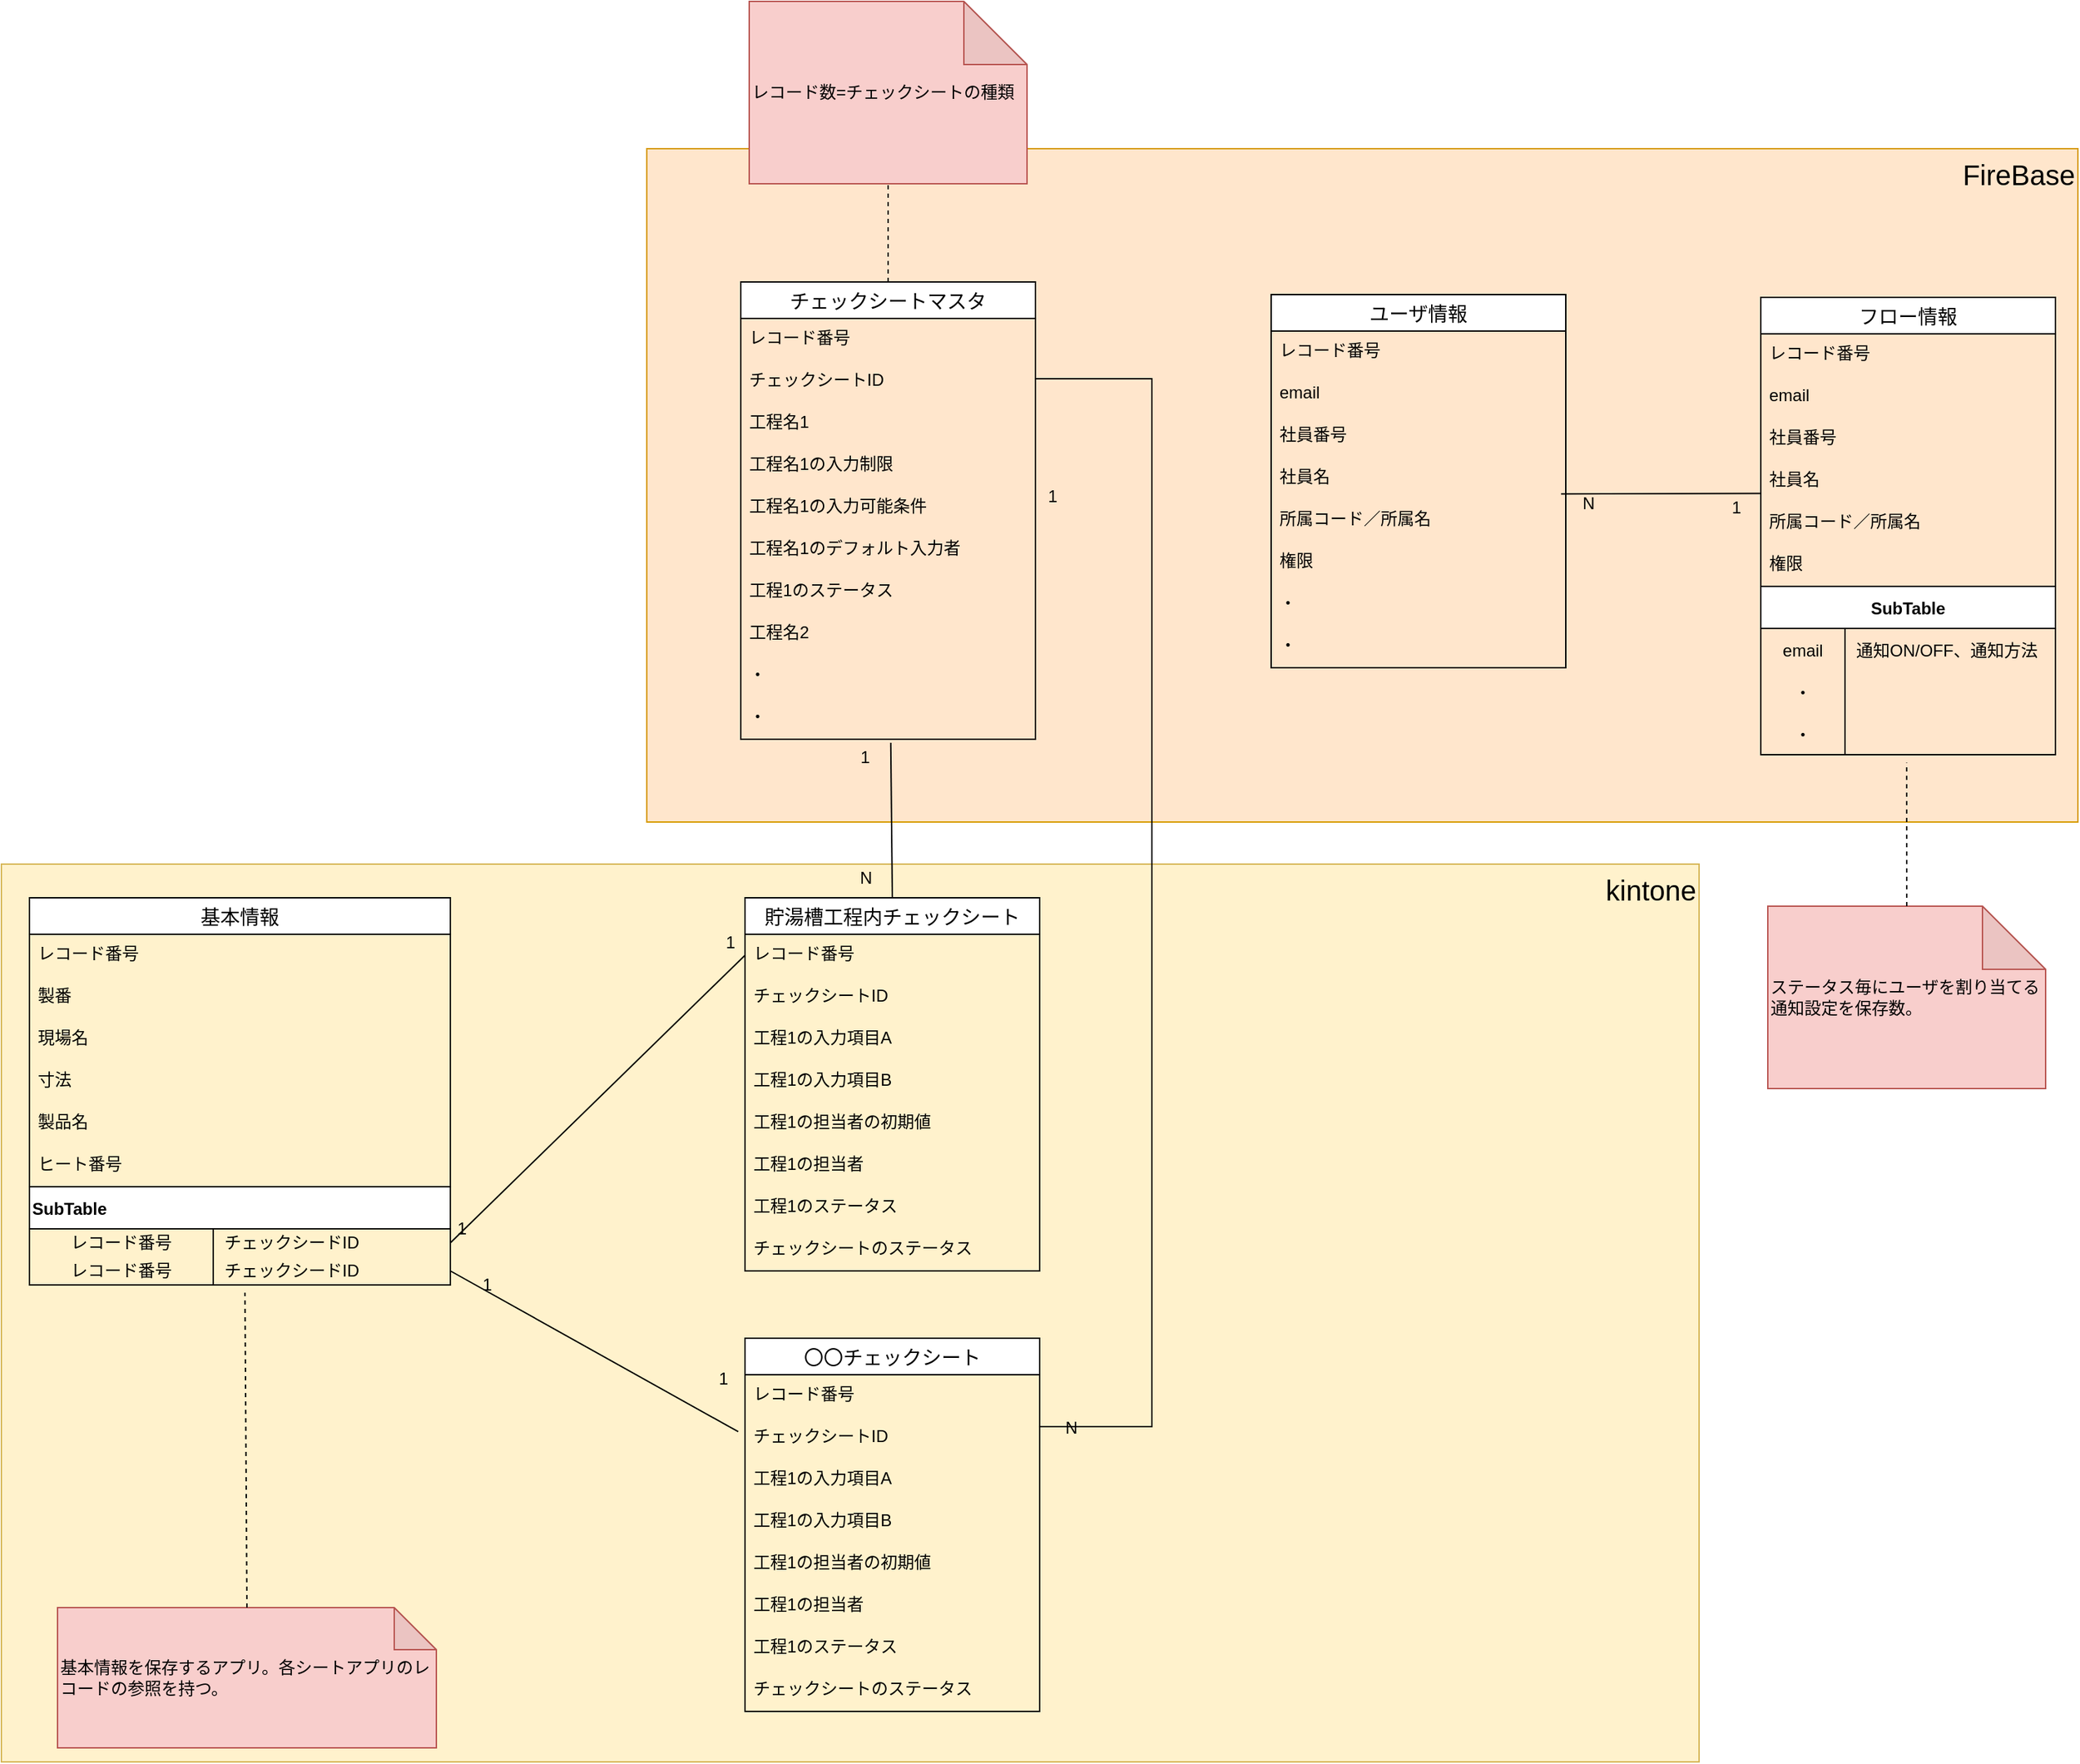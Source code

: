 <mxfile>
    <diagram id="vuXsbcNfTUwcmZUvrMBM" name="ページ1">
        <mxGraphModel dx="1418" dy="2107" grid="1" gridSize="10" guides="1" tooltips="1" connect="1" arrows="1" fold="1" page="1" pageScale="1" pageWidth="827" pageHeight="1169" math="0" shadow="0">
            <root>
                <mxCell id="0"/>
                <mxCell id="1" parent="0"/>
                <mxCell id="162" value="kintone" style="rounded=0;whiteSpace=wrap;html=1;fillColor=#fff2cc;strokeColor=#d6b656;verticalAlign=top;align=right;fontSize=20;" vertex="1" parent="1">
                    <mxGeometry x="20" y="310" width="1210" height="640" as="geometry"/>
                </mxCell>
                <mxCell id="161" value="FireBase" style="rounded=0;whiteSpace=wrap;html=1;fillColor=#ffe6cc;strokeColor=#d79b00;verticalAlign=top;align=right;fontSize=20;" vertex="1" parent="1">
                    <mxGeometry x="480" y="-200" width="1020" height="480" as="geometry"/>
                </mxCell>
                <mxCell id="2" value="基本情報" style="swimlane;fontStyle=0;childLayout=stackLayout;horizontal=1;startSize=26;horizontalStack=0;resizeParent=1;resizeParentMax=0;resizeLast=0;collapsible=1;marginBottom=0;align=center;fontSize=14;" parent="1" vertex="1">
                    <mxGeometry x="40" y="334" width="300" height="276" as="geometry"/>
                </mxCell>
                <mxCell id="131" value="レコード番号" style="text;strokeColor=none;fillColor=none;spacingLeft=4;spacingRight=4;overflow=hidden;rotatable=0;points=[[0,0.5],[1,0.5]];portConstraint=eastwest;fontSize=12;" vertex="1" parent="2">
                    <mxGeometry y="26" width="300" height="30" as="geometry"/>
                </mxCell>
                <mxCell id="3" value="製番" style="text;strokeColor=none;fillColor=none;spacingLeft=4;spacingRight=4;overflow=hidden;rotatable=0;points=[[0,0.5],[1,0.5]];portConstraint=eastwest;fontSize=12;" parent="2" vertex="1">
                    <mxGeometry y="56" width="300" height="30" as="geometry"/>
                </mxCell>
                <mxCell id="5" value="現場名" style="text;strokeColor=none;fillColor=none;spacingLeft=4;spacingRight=4;overflow=hidden;rotatable=0;points=[[0,0.5],[1,0.5]];portConstraint=eastwest;fontSize=12;" parent="2" vertex="1">
                    <mxGeometry y="86" width="300" height="30" as="geometry"/>
                </mxCell>
                <mxCell id="4" value="寸法" style="text;strokeColor=none;fillColor=none;spacingLeft=4;spacingRight=4;overflow=hidden;rotatable=0;points=[[0,0.5],[1,0.5]];portConstraint=eastwest;fontSize=12;" parent="2" vertex="1">
                    <mxGeometry y="116" width="300" height="30" as="geometry"/>
                </mxCell>
                <mxCell id="8" value="製品名" style="text;strokeColor=none;fillColor=none;spacingLeft=4;spacingRight=4;overflow=hidden;rotatable=0;points=[[0,0.5],[1,0.5]];portConstraint=eastwest;fontSize=12;" parent="2" vertex="1">
                    <mxGeometry y="146" width="300" height="30" as="geometry"/>
                </mxCell>
                <mxCell id="73" value="ヒート番号" style="text;strokeColor=none;fillColor=none;spacingLeft=4;spacingRight=4;overflow=hidden;rotatable=0;points=[[0,0.5],[1,0.5]];portConstraint=eastwest;fontSize=12;" parent="2" vertex="1">
                    <mxGeometry y="176" width="300" height="30" as="geometry"/>
                </mxCell>
                <mxCell id="51" value="SubTable" style="shape=table;startSize=30;container=1;collapsible=0;childLayout=tableLayout;fixedRows=1;rowLines=0;fontStyle=1;strokeColor=default;align=left;" parent="2" vertex="1">
                    <mxGeometry y="206" width="300" height="70" as="geometry"/>
                </mxCell>
                <mxCell id="52" value="" style="shape=tableRow;horizontal=0;startSize=0;swimlaneHead=0;swimlaneBody=0;top=0;left=0;bottom=0;right=0;collapsible=0;dropTarget=0;fillColor=none;points=[[0,0.5],[1,0.5]];portConstraint=eastwest;strokeColor=default;" parent="51" vertex="1">
                    <mxGeometry y="30" width="300" height="20" as="geometry"/>
                </mxCell>
                <mxCell id="53" value="レコード番号" style="shape=partialRectangle;html=1;whiteSpace=wrap;connectable=0;fillColor=none;top=0;left=0;bottom=0;right=0;overflow=hidden;pointerEvents=1;strokeColor=default;" parent="52" vertex="1">
                    <mxGeometry width="131" height="20" as="geometry">
                        <mxRectangle width="131" height="20" as="alternateBounds"/>
                    </mxGeometry>
                </mxCell>
                <mxCell id="54" value="チェックシードID" style="shape=partialRectangle;html=1;whiteSpace=wrap;connectable=0;fillColor=none;top=0;left=0;bottom=0;right=0;align=left;spacingLeft=6;overflow=hidden;strokeColor=default;" parent="52" vertex="1">
                    <mxGeometry x="131" width="169" height="20" as="geometry">
                        <mxRectangle width="169" height="20" as="alternateBounds"/>
                    </mxGeometry>
                </mxCell>
                <mxCell id="96" value="" style="shape=tableRow;horizontal=0;startSize=0;swimlaneHead=0;swimlaneBody=0;top=0;left=0;bottom=0;right=0;collapsible=0;dropTarget=0;fillColor=none;points=[[0,0.5],[1,0.5]];portConstraint=eastwest;strokeColor=default;" vertex="1" parent="51">
                    <mxGeometry y="50" width="300" height="20" as="geometry"/>
                </mxCell>
                <mxCell id="97" value="レコード番号" style="shape=partialRectangle;html=1;whiteSpace=wrap;connectable=0;fillColor=none;top=0;left=0;bottom=0;right=0;overflow=hidden;pointerEvents=1;strokeColor=default;" vertex="1" parent="96">
                    <mxGeometry width="131" height="20" as="geometry">
                        <mxRectangle width="131" height="20" as="alternateBounds"/>
                    </mxGeometry>
                </mxCell>
                <mxCell id="98" value="チェックシードID" style="shape=partialRectangle;html=1;whiteSpace=wrap;connectable=0;fillColor=none;top=0;left=0;bottom=0;right=0;align=left;spacingLeft=6;overflow=hidden;strokeColor=default;" vertex="1" parent="96">
                    <mxGeometry x="131" width="169" height="20" as="geometry">
                        <mxRectangle width="169" height="20" as="alternateBounds"/>
                    </mxGeometry>
                </mxCell>
                <mxCell id="12" value="貯湯槽工程内チェックシート" style="swimlane;fontStyle=0;childLayout=stackLayout;horizontal=1;startSize=26;horizontalStack=0;resizeParent=1;resizeParentMax=0;resizeLast=0;collapsible=1;marginBottom=0;align=center;fontSize=14;" parent="1" vertex="1">
                    <mxGeometry x="550" y="334" width="210" height="266" as="geometry"/>
                </mxCell>
                <mxCell id="50" value="レコード番号" style="text;strokeColor=none;fillColor=none;spacingLeft=4;spacingRight=4;overflow=hidden;rotatable=0;points=[[0,0.5],[1,0.5]];portConstraint=eastwest;fontSize=12;" parent="12" vertex="1">
                    <mxGeometry y="26" width="210" height="30" as="geometry"/>
                </mxCell>
                <mxCell id="89" value="チェックシートID" style="text;strokeColor=none;fillColor=none;spacingLeft=4;spacingRight=4;overflow=hidden;rotatable=0;points=[[0,0.5],[1,0.5]];portConstraint=eastwest;fontSize=12;" vertex="1" parent="12">
                    <mxGeometry y="56" width="210" height="30" as="geometry"/>
                </mxCell>
                <mxCell id="14" value="工程1の入力項目A" style="text;strokeColor=none;fillColor=none;spacingLeft=4;spacingRight=4;overflow=hidden;rotatable=0;points=[[0,0.5],[1,0.5]];portConstraint=eastwest;fontSize=12;" parent="12" vertex="1">
                    <mxGeometry y="86" width="210" height="30" as="geometry"/>
                </mxCell>
                <mxCell id="49" value="工程1の入力項目B" style="text;strokeColor=none;fillColor=none;spacingLeft=4;spacingRight=4;overflow=hidden;rotatable=0;points=[[0,0.5],[1,0.5]];portConstraint=eastwest;fontSize=12;" parent="12" vertex="1">
                    <mxGeometry y="116" width="210" height="30" as="geometry"/>
                </mxCell>
                <mxCell id="15" value="工程1の担当者の初期値" style="text;strokeColor=none;fillColor=none;spacingLeft=4;spacingRight=4;overflow=hidden;rotatable=0;points=[[0,0.5],[1,0.5]];portConstraint=eastwest;fontSize=12;" parent="12" vertex="1">
                    <mxGeometry y="146" width="210" height="30" as="geometry"/>
                </mxCell>
                <mxCell id="16" value="工程1の担当者" style="text;strokeColor=none;fillColor=none;spacingLeft=4;spacingRight=4;overflow=hidden;rotatable=0;points=[[0,0.5],[1,0.5]];portConstraint=eastwest;fontSize=12;" parent="12" vertex="1">
                    <mxGeometry y="176" width="210" height="30" as="geometry"/>
                </mxCell>
                <mxCell id="18" value="工程1のステータス" style="text;strokeColor=none;fillColor=none;spacingLeft=4;spacingRight=4;overflow=hidden;rotatable=0;points=[[0,0.5],[1,0.5]];portConstraint=eastwest;fontSize=12;" parent="12" vertex="1">
                    <mxGeometry y="206" width="210" height="30" as="geometry"/>
                </mxCell>
                <mxCell id="19" value="チェックシートのステータス" style="text;strokeColor=none;fillColor=none;spacingLeft=4;spacingRight=4;overflow=hidden;rotatable=0;points=[[0,0.5],[1,0.5]];portConstraint=eastwest;fontSize=12;" parent="12" vertex="1">
                    <mxGeometry y="236" width="210" height="30" as="geometry"/>
                </mxCell>
                <mxCell id="63" value="" style="endArrow=none;html=1;rounded=0;entryX=0;entryY=0.5;entryDx=0;entryDy=0;exitX=1;exitY=0.5;exitDx=0;exitDy=0;" parent="1" source="52" target="50" edge="1">
                    <mxGeometry relative="1" as="geometry">
                        <mxPoint x="260" y="338" as="sourcePoint"/>
                        <mxPoint x="420" y="338" as="targetPoint"/>
                    </mxGeometry>
                </mxCell>
                <mxCell id="64" value="1" style="resizable=0;html=1;align=left;verticalAlign=bottom;strokeColor=default;" parent="63" connectable="0" vertex="1">
                    <mxGeometry x="-1" relative="1" as="geometry">
                        <mxPoint x="21" y="38" as="offset"/>
                    </mxGeometry>
                </mxCell>
                <mxCell id="65" value="1" style="resizable=0;html=1;align=right;verticalAlign=bottom;strokeColor=default;" parent="63" connectable="0" vertex="1">
                    <mxGeometry x="1" relative="1" as="geometry">
                        <mxPoint x="-7" as="offset"/>
                    </mxGeometry>
                </mxCell>
                <mxCell id="66" value="基本情報を保存するアプリ。各シートアプリのレコードの参照を持つ。" style="shape=note;whiteSpace=wrap;html=1;backgroundOutline=1;darkOpacity=0.05;strokeColor=#b85450;fillColor=#f8cecc;align=left;" parent="1" vertex="1">
                    <mxGeometry x="60" y="840" width="270" height="100" as="geometry"/>
                </mxCell>
                <mxCell id="71" value="" style="endArrow=none;dashed=1;html=1;exitX=0.5;exitY=0;exitDx=0;exitDy=0;exitPerimeter=0;entryX=0.512;entryY=1.274;entryDx=0;entryDy=0;entryPerimeter=0;" parent="1" source="66" target="96" edge="1">
                    <mxGeometry width="50" height="50" relative="1" as="geometry">
                        <mxPoint x="320" y="258" as="sourcePoint"/>
                        <mxPoint x="370" y="208" as="targetPoint"/>
                    </mxGeometry>
                </mxCell>
                <mxCell id="74" value="チェックシートマスタ" style="swimlane;fontStyle=0;childLayout=stackLayout;horizontal=1;startSize=26;horizontalStack=0;resizeParent=1;resizeParentMax=0;resizeLast=0;collapsible=1;marginBottom=0;align=center;fontSize=14;" vertex="1" parent="1">
                    <mxGeometry x="547" y="-105" width="210" height="326" as="geometry"/>
                </mxCell>
                <mxCell id="75" value="レコード番号" style="text;strokeColor=none;fillColor=none;spacingLeft=4;spacingRight=4;overflow=hidden;rotatable=0;points=[[0,0.5],[1,0.5]];portConstraint=eastwest;fontSize=12;" vertex="1" parent="74">
                    <mxGeometry y="26" width="210" height="30" as="geometry"/>
                </mxCell>
                <mxCell id="76" value="チェックシートID" style="text;strokeColor=none;fillColor=none;spacingLeft=4;spacingRight=4;overflow=hidden;rotatable=0;points=[[0,0.5],[1,0.5]];portConstraint=eastwest;fontSize=12;" vertex="1" parent="74">
                    <mxGeometry y="56" width="210" height="30" as="geometry"/>
                </mxCell>
                <mxCell id="77" value="工程名1&#10;" style="text;strokeColor=none;fillColor=none;spacingLeft=4;spacingRight=4;overflow=hidden;rotatable=0;points=[[0,0.5],[1,0.5]];portConstraint=eastwest;fontSize=12;" vertex="1" parent="74">
                    <mxGeometry y="86" width="210" height="30" as="geometry"/>
                </mxCell>
                <mxCell id="78" value="工程名1の入力制限" style="text;strokeColor=none;fillColor=none;spacingLeft=4;spacingRight=4;overflow=hidden;rotatable=0;points=[[0,0.5],[1,0.5]];portConstraint=eastwest;fontSize=12;" vertex="1" parent="74">
                    <mxGeometry y="116" width="210" height="30" as="geometry"/>
                </mxCell>
                <mxCell id="79" value="工程名1の入力可能条件" style="text;strokeColor=none;fillColor=none;spacingLeft=4;spacingRight=4;overflow=hidden;rotatable=0;points=[[0,0.5],[1,0.5]];portConstraint=eastwest;fontSize=12;" vertex="1" parent="74">
                    <mxGeometry y="146" width="210" height="30" as="geometry"/>
                </mxCell>
                <mxCell id="80" value="工程名1のデフォルト入力者" style="text;strokeColor=none;fillColor=none;spacingLeft=4;spacingRight=4;overflow=hidden;rotatable=0;points=[[0,0.5],[1,0.5]];portConstraint=eastwest;fontSize=12;" vertex="1" parent="74">
                    <mxGeometry y="176" width="210" height="30" as="geometry"/>
                </mxCell>
                <mxCell id="81" value="工程1のステータス" style="text;strokeColor=none;fillColor=none;spacingLeft=4;spacingRight=4;overflow=hidden;rotatable=0;points=[[0,0.5],[1,0.5]];portConstraint=eastwest;fontSize=12;" vertex="1" parent="74">
                    <mxGeometry y="206" width="210" height="30" as="geometry"/>
                </mxCell>
                <mxCell id="82" value="工程名2" style="text;strokeColor=none;fillColor=none;spacingLeft=4;spacingRight=4;overflow=hidden;rotatable=0;points=[[0,0.5],[1,0.5]];portConstraint=eastwest;fontSize=12;" vertex="1" parent="74">
                    <mxGeometry y="236" width="210" height="30" as="geometry"/>
                </mxCell>
                <mxCell id="87" value="・" style="text;strokeColor=none;fillColor=none;spacingLeft=4;spacingRight=4;overflow=hidden;rotatable=0;points=[[0,0.5],[1,0.5]];portConstraint=eastwest;fontSize=12;" vertex="1" parent="74">
                    <mxGeometry y="266" width="210" height="30" as="geometry"/>
                </mxCell>
                <mxCell id="88" value="・" style="text;strokeColor=none;fillColor=none;spacingLeft=4;spacingRight=4;overflow=hidden;rotatable=0;points=[[0,0.5],[1,0.5]];portConstraint=eastwest;fontSize=12;" vertex="1" parent="74">
                    <mxGeometry y="296" width="210" height="30" as="geometry"/>
                </mxCell>
                <mxCell id="84" value="レコード数=チェックシートの種類" style="shape=note;whiteSpace=wrap;html=1;backgroundOutline=1;darkOpacity=0.05;strokeColor=#b85450;fillColor=#f8cecc;size=45;align=left;" vertex="1" parent="1">
                    <mxGeometry x="553" y="-305" width="198" height="130" as="geometry"/>
                </mxCell>
                <mxCell id="85" value="" style="endArrow=none;dashed=1;html=1;exitX=0.5;exitY=0;exitDx=0;exitDy=0;entryX=0.5;entryY=1;entryDx=0;entryDy=0;entryPerimeter=0;" edge="1" parent="1" source="74" target="84">
                    <mxGeometry width="50" height="50" relative="1" as="geometry">
                        <mxPoint x="450.6" y="-142.28" as="sourcePoint"/>
                        <mxPoint x="450.0" y="-220.0" as="targetPoint"/>
                    </mxGeometry>
                </mxCell>
                <mxCell id="90" value="" style="endArrow=none;html=1;rounded=0;entryX=0.509;entryY=1.083;entryDx=0;entryDy=0;exitX=0.5;exitY=0;exitDx=0;exitDy=0;entryPerimeter=0;" edge="1" parent="1" source="12" target="88">
                    <mxGeometry relative="1" as="geometry">
                        <mxPoint x="350" y="316" as="sourcePoint"/>
                        <mxPoint x="560" y="317" as="targetPoint"/>
                    </mxGeometry>
                </mxCell>
                <mxCell id="91" value="N" style="resizable=0;html=1;align=left;verticalAlign=bottom;strokeColor=default;" connectable="0" vertex="1" parent="90">
                    <mxGeometry x="-1" relative="1" as="geometry">
                        <mxPoint x="-25" y="-6" as="offset"/>
                    </mxGeometry>
                </mxCell>
                <mxCell id="92" value="1" style="resizable=0;html=1;align=right;verticalAlign=bottom;strokeColor=default;" connectable="0" vertex="1" parent="90">
                    <mxGeometry x="1" relative="1" as="geometry">
                        <mxPoint x="-14" y="19" as="offset"/>
                    </mxGeometry>
                </mxCell>
                <mxCell id="99" value="" style="endArrow=none;html=1;rounded=0;entryX=-0.023;entryY=1.354;entryDx=0;entryDy=0;entryPerimeter=0;exitX=1;exitY=0.5;exitDx=0;exitDy=0;" edge="1" parent="1" source="96" target="103">
                    <mxGeometry relative="1" as="geometry">
                        <mxPoint x="340" y="348" as="sourcePoint"/>
                        <mxPoint x="550" y="648" as="targetPoint"/>
                    </mxGeometry>
                </mxCell>
                <mxCell id="100" value="1" style="resizable=0;html=1;align=left;verticalAlign=bottom;strokeColor=default;" connectable="0" vertex="1" parent="99">
                    <mxGeometry x="-1" relative="1" as="geometry">
                        <mxPoint x="3" y="-22" as="offset"/>
                    </mxGeometry>
                </mxCell>
                <mxCell id="101" value="1" style="resizable=0;html=1;align=right;verticalAlign=bottom;strokeColor=default;" connectable="0" vertex="1" parent="99">
                    <mxGeometry x="1" relative="1" as="geometry">
                        <mxPoint x="-7" y="-29" as="offset"/>
                    </mxGeometry>
                </mxCell>
                <mxCell id="102" value="〇〇チェックシート" style="swimlane;fontStyle=0;childLayout=stackLayout;horizontal=1;startSize=26;horizontalStack=0;resizeParent=1;resizeParentMax=0;resizeLast=0;collapsible=1;marginBottom=0;align=center;fontSize=14;" vertex="1" parent="1">
                    <mxGeometry x="550" y="648" width="210" height="266" as="geometry"/>
                </mxCell>
                <mxCell id="103" value="レコード番号" style="text;strokeColor=none;fillColor=none;spacingLeft=4;spacingRight=4;overflow=hidden;rotatable=0;points=[[0,0.5],[1,0.5]];portConstraint=eastwest;fontSize=12;" vertex="1" parent="102">
                    <mxGeometry y="26" width="210" height="30" as="geometry"/>
                </mxCell>
                <mxCell id="104" value="チェックシートID" style="text;strokeColor=none;fillColor=none;spacingLeft=4;spacingRight=4;overflow=hidden;rotatable=0;points=[[0,0.5],[1,0.5]];portConstraint=eastwest;fontSize=12;" vertex="1" parent="102">
                    <mxGeometry y="56" width="210" height="30" as="geometry"/>
                </mxCell>
                <mxCell id="106" value="工程1の入力項目A" style="text;strokeColor=none;fillColor=none;spacingLeft=4;spacingRight=4;overflow=hidden;rotatable=0;points=[[0,0.5],[1,0.5]];portConstraint=eastwest;fontSize=12;" vertex="1" parent="102">
                    <mxGeometry y="86" width="210" height="30" as="geometry"/>
                </mxCell>
                <mxCell id="107" value="工程1の入力項目B" style="text;strokeColor=none;fillColor=none;spacingLeft=4;spacingRight=4;overflow=hidden;rotatable=0;points=[[0,0.5],[1,0.5]];portConstraint=eastwest;fontSize=12;" vertex="1" parent="102">
                    <mxGeometry y="116" width="210" height="30" as="geometry"/>
                </mxCell>
                <mxCell id="108" value="工程1の担当者の初期値" style="text;strokeColor=none;fillColor=none;spacingLeft=4;spacingRight=4;overflow=hidden;rotatable=0;points=[[0,0.5],[1,0.5]];portConstraint=eastwest;fontSize=12;" vertex="1" parent="102">
                    <mxGeometry y="146" width="210" height="30" as="geometry"/>
                </mxCell>
                <mxCell id="109" value="工程1の担当者" style="text;strokeColor=none;fillColor=none;spacingLeft=4;spacingRight=4;overflow=hidden;rotatable=0;points=[[0,0.5],[1,0.5]];portConstraint=eastwest;fontSize=12;" vertex="1" parent="102">
                    <mxGeometry y="176" width="210" height="30" as="geometry"/>
                </mxCell>
                <mxCell id="110" value="工程1のステータス" style="text;strokeColor=none;fillColor=none;spacingLeft=4;spacingRight=4;overflow=hidden;rotatable=0;points=[[0,0.5],[1,0.5]];portConstraint=eastwest;fontSize=12;" vertex="1" parent="102">
                    <mxGeometry y="206" width="210" height="30" as="geometry"/>
                </mxCell>
                <mxCell id="111" value="チェックシートのステータス" style="text;strokeColor=none;fillColor=none;spacingLeft=4;spacingRight=4;overflow=hidden;rotatable=0;points=[[0,0.5],[1,0.5]];portConstraint=eastwest;fontSize=12;" vertex="1" parent="102">
                    <mxGeometry y="236" width="210" height="30" as="geometry"/>
                </mxCell>
                <mxCell id="112" value="" style="endArrow=none;html=1;rounded=0;entryX=1;entryY=0.5;entryDx=0;entryDy=0;edgeStyle=orthogonalEdgeStyle;exitX=1;exitY=0.5;exitDx=0;exitDy=0;" edge="1" parent="1" source="79">
                    <mxGeometry relative="1" as="geometry">
                        <mxPoint x="850" y="-10" as="sourcePoint"/>
                        <mxPoint x="760" y="711" as="targetPoint"/>
                        <Array as="points">
                            <mxPoint x="840" y="-36"/>
                            <mxPoint x="840" y="711"/>
                        </Array>
                    </mxGeometry>
                </mxCell>
                <mxCell id="113" value="1" style="resizable=0;html=1;align=left;verticalAlign=bottom;strokeColor=default;" connectable="0" vertex="1" parent="112">
                    <mxGeometry x="-1" relative="1" as="geometry">
                        <mxPoint x="7" as="offset"/>
                    </mxGeometry>
                </mxCell>
                <mxCell id="114" value="N" style="resizable=0;html=1;align=right;verticalAlign=bottom;strokeColor=default;" connectable="0" vertex="1" parent="112">
                    <mxGeometry x="1" relative="1" as="geometry">
                        <mxPoint x="27" y="9" as="offset"/>
                    </mxGeometry>
                </mxCell>
                <mxCell id="119" value="ユーザ情報" style="swimlane;fontStyle=0;childLayout=stackLayout;horizontal=1;startSize=26;horizontalStack=0;resizeParent=1;resizeParentMax=0;resizeLast=0;collapsible=1;marginBottom=0;align=center;fontSize=14;" vertex="1" parent="1">
                    <mxGeometry x="925" y="-96" width="210" height="266" as="geometry"/>
                </mxCell>
                <mxCell id="120" value="レコード番号" style="text;strokeColor=none;fillColor=none;spacingLeft=4;spacingRight=4;overflow=hidden;rotatable=0;points=[[0,0.5],[1,0.5]];portConstraint=eastwest;fontSize=12;" vertex="1" parent="119">
                    <mxGeometry y="26" width="210" height="30" as="geometry"/>
                </mxCell>
                <mxCell id="121" value="email" style="text;strokeColor=none;fillColor=none;spacingLeft=4;spacingRight=4;overflow=hidden;rotatable=0;points=[[0,0.5],[1,0.5]];portConstraint=eastwest;fontSize=12;" vertex="1" parent="119">
                    <mxGeometry y="56" width="210" height="30" as="geometry"/>
                </mxCell>
                <mxCell id="122" value="社員番号" style="text;strokeColor=none;fillColor=none;spacingLeft=4;spacingRight=4;overflow=hidden;rotatable=0;points=[[0,0.5],[1,0.5]];portConstraint=eastwest;fontSize=12;" vertex="1" parent="119">
                    <mxGeometry y="86" width="210" height="30" as="geometry"/>
                </mxCell>
                <mxCell id="123" value="社員名" style="text;strokeColor=none;fillColor=none;spacingLeft=4;spacingRight=4;overflow=hidden;rotatable=0;points=[[0,0.5],[1,0.5]];portConstraint=eastwest;fontSize=12;" vertex="1" parent="119">
                    <mxGeometry y="116" width="210" height="30" as="geometry"/>
                </mxCell>
                <mxCell id="124" value="所属コード／所属名" style="text;strokeColor=none;fillColor=none;spacingLeft=4;spacingRight=4;overflow=hidden;rotatable=0;points=[[0,0.5],[1,0.5]];portConstraint=eastwest;fontSize=12;" vertex="1" parent="119">
                    <mxGeometry y="146" width="210" height="30" as="geometry"/>
                </mxCell>
                <mxCell id="125" value="権限" style="text;strokeColor=none;fillColor=none;spacingLeft=4;spacingRight=4;overflow=hidden;rotatable=0;points=[[0,0.5],[1,0.5]];portConstraint=eastwest;fontSize=12;" vertex="1" parent="119">
                    <mxGeometry y="176" width="210" height="30" as="geometry"/>
                </mxCell>
                <mxCell id="128" value="・" style="text;strokeColor=none;fillColor=none;spacingLeft=4;spacingRight=4;overflow=hidden;rotatable=0;points=[[0,0.5],[1,0.5]];portConstraint=eastwest;fontSize=12;" vertex="1" parent="119">
                    <mxGeometry y="206" width="210" height="30" as="geometry"/>
                </mxCell>
                <mxCell id="129" value="・" style="text;strokeColor=none;fillColor=none;spacingLeft=4;spacingRight=4;overflow=hidden;rotatable=0;points=[[0,0.5],[1,0.5]];portConstraint=eastwest;fontSize=12;" vertex="1" parent="119">
                    <mxGeometry y="236" width="210" height="30" as="geometry"/>
                </mxCell>
                <mxCell id="133" value="フロー情報" style="swimlane;fontStyle=0;childLayout=stackLayout;horizontal=1;startSize=26;horizontalStack=0;resizeParent=1;resizeParentMax=0;resizeLast=0;collapsible=1;marginBottom=0;align=center;fontSize=14;" vertex="1" parent="1">
                    <mxGeometry x="1274" y="-94" width="210" height="326" as="geometry"/>
                </mxCell>
                <mxCell id="134" value="レコード番号" style="text;strokeColor=none;fillColor=none;spacingLeft=4;spacingRight=4;overflow=hidden;rotatable=0;points=[[0,0.5],[1,0.5]];portConstraint=eastwest;fontSize=12;" vertex="1" parent="133">
                    <mxGeometry y="26" width="210" height="30" as="geometry"/>
                </mxCell>
                <mxCell id="135" value="email" style="text;strokeColor=none;fillColor=none;spacingLeft=4;spacingRight=4;overflow=hidden;rotatable=0;points=[[0,0.5],[1,0.5]];portConstraint=eastwest;fontSize=12;" vertex="1" parent="133">
                    <mxGeometry y="56" width="210" height="30" as="geometry"/>
                </mxCell>
                <mxCell id="136" value="社員番号" style="text;strokeColor=none;fillColor=none;spacingLeft=4;spacingRight=4;overflow=hidden;rotatable=0;points=[[0,0.5],[1,0.5]];portConstraint=eastwest;fontSize=12;" vertex="1" parent="133">
                    <mxGeometry y="86" width="210" height="30" as="geometry"/>
                </mxCell>
                <mxCell id="137" value="社員名" style="text;strokeColor=none;fillColor=none;spacingLeft=4;spacingRight=4;overflow=hidden;rotatable=0;points=[[0,0.5],[1,0.5]];portConstraint=eastwest;fontSize=12;" vertex="1" parent="133">
                    <mxGeometry y="116" width="210" height="30" as="geometry"/>
                </mxCell>
                <mxCell id="138" value="所属コード／所属名" style="text;strokeColor=none;fillColor=none;spacingLeft=4;spacingRight=4;overflow=hidden;rotatable=0;points=[[0,0.5],[1,0.5]];portConstraint=eastwest;fontSize=12;" vertex="1" parent="133">
                    <mxGeometry y="146" width="210" height="30" as="geometry"/>
                </mxCell>
                <mxCell id="139" value="権限" style="text;strokeColor=none;fillColor=none;spacingLeft=4;spacingRight=4;overflow=hidden;rotatable=0;points=[[0,0.5],[1,0.5]];portConstraint=eastwest;fontSize=12;" vertex="1" parent="133">
                    <mxGeometry y="176" width="210" height="30" as="geometry"/>
                </mxCell>
                <mxCell id="142" value="SubTable" style="shape=table;startSize=30;container=1;collapsible=1;childLayout=tableLayout;fixedRows=1;rowLines=0;fontStyle=1;align=center;resizeLast=1;" vertex="1" parent="133">
                    <mxGeometry y="206" width="210" height="120" as="geometry"/>
                </mxCell>
                <mxCell id="143" value="" style="shape=tableRow;horizontal=0;startSize=0;swimlaneHead=0;swimlaneBody=0;fillColor=none;collapsible=0;dropTarget=0;points=[[0,0.5],[1,0.5]];portConstraint=eastwest;top=0;left=0;right=0;bottom=0;" vertex="1" parent="142">
                    <mxGeometry y="30" width="210" height="30" as="geometry"/>
                </mxCell>
                <mxCell id="144" value="email" style="shape=partialRectangle;connectable=0;fillColor=none;top=0;left=0;bottom=0;right=0;fontStyle=0;overflow=hidden;" vertex="1" parent="143">
                    <mxGeometry width="60" height="30" as="geometry">
                        <mxRectangle width="60" height="30" as="alternateBounds"/>
                    </mxGeometry>
                </mxCell>
                <mxCell id="145" value="通知ON/OFF、通知方法" style="shape=partialRectangle;connectable=0;fillColor=none;top=0;left=0;bottom=0;right=0;align=left;spacingLeft=6;fontStyle=0;overflow=hidden;" vertex="1" parent="143">
                    <mxGeometry x="60" width="150" height="30" as="geometry">
                        <mxRectangle width="150" height="30" as="alternateBounds"/>
                    </mxGeometry>
                </mxCell>
                <mxCell id="149" value="" style="shape=tableRow;horizontal=0;startSize=0;swimlaneHead=0;swimlaneBody=0;fillColor=none;collapsible=0;dropTarget=0;points=[[0,0.5],[1,0.5]];portConstraint=eastwest;top=0;left=0;right=0;bottom=0;" vertex="1" parent="142">
                    <mxGeometry y="60" width="210" height="30" as="geometry"/>
                </mxCell>
                <mxCell id="150" value="・" style="shape=partialRectangle;connectable=0;fillColor=none;top=0;left=0;bottom=0;right=0;editable=1;overflow=hidden;" vertex="1" parent="149">
                    <mxGeometry width="60" height="30" as="geometry">
                        <mxRectangle width="60" height="30" as="alternateBounds"/>
                    </mxGeometry>
                </mxCell>
                <mxCell id="151" value="" style="shape=partialRectangle;connectable=0;fillColor=none;top=0;left=0;bottom=0;right=0;align=left;spacingLeft=6;overflow=hidden;" vertex="1" parent="149">
                    <mxGeometry x="60" width="150" height="30" as="geometry">
                        <mxRectangle width="150" height="30" as="alternateBounds"/>
                    </mxGeometry>
                </mxCell>
                <mxCell id="152" value="" style="shape=tableRow;horizontal=0;startSize=0;swimlaneHead=0;swimlaneBody=0;fillColor=none;collapsible=0;dropTarget=0;points=[[0,0.5],[1,0.5]];portConstraint=eastwest;top=0;left=0;right=0;bottom=0;" vertex="1" parent="142">
                    <mxGeometry y="90" width="210" height="30" as="geometry"/>
                </mxCell>
                <mxCell id="153" value="・" style="shape=partialRectangle;connectable=0;fillColor=none;top=0;left=0;bottom=0;right=0;editable=1;overflow=hidden;" vertex="1" parent="152">
                    <mxGeometry width="60" height="30" as="geometry">
                        <mxRectangle width="60" height="30" as="alternateBounds"/>
                    </mxGeometry>
                </mxCell>
                <mxCell id="154" value="" style="shape=partialRectangle;connectable=0;fillColor=none;top=0;left=0;bottom=0;right=0;align=left;spacingLeft=6;overflow=hidden;" vertex="1" parent="152">
                    <mxGeometry x="60" width="150" height="30" as="geometry">
                        <mxRectangle width="150" height="30" as="alternateBounds"/>
                    </mxGeometry>
                </mxCell>
                <mxCell id="156" value="" style="endArrow=none;html=1;rounded=0;entryX=0;entryY=-0.209;entryDx=0;entryDy=0;exitX=0.984;exitY=-0.131;exitDx=0;exitDy=0;entryPerimeter=0;exitPerimeter=0;" edge="1" parent="1" source="124" target="138">
                    <mxGeometry relative="1" as="geometry">
                        <mxPoint x="665.0" y="306" as="sourcePoint"/>
                        <mxPoint x="663.89" y="233.49" as="targetPoint"/>
                    </mxGeometry>
                </mxCell>
                <mxCell id="157" value="N" style="resizable=0;html=1;align=left;verticalAlign=bottom;strokeColor=default;" connectable="0" vertex="1" parent="156">
                    <mxGeometry x="-1" relative="1" as="geometry">
                        <mxPoint x="13" y="15" as="offset"/>
                    </mxGeometry>
                </mxCell>
                <mxCell id="158" value="1" style="resizable=0;html=1;align=right;verticalAlign=bottom;strokeColor=default;" connectable="0" vertex="1" parent="156">
                    <mxGeometry x="1" relative="1" as="geometry">
                        <mxPoint x="-14" y="19" as="offset"/>
                    </mxGeometry>
                </mxCell>
                <mxCell id="160" value="ステータス毎にユーザを割り当てる&lt;br&gt;通知設定を保存数。" style="shape=note;whiteSpace=wrap;html=1;backgroundOutline=1;darkOpacity=0.05;strokeColor=#b85450;fillColor=#f8cecc;size=45;align=left;" vertex="1" parent="1">
                    <mxGeometry x="1279" y="340" width="198" height="130" as="geometry"/>
                </mxCell>
                <mxCell id="159" value="" style="endArrow=none;dashed=1;html=1;exitX=0.5;exitY=0;exitDx=0;exitDy=0;entryX=0.495;entryY=1.19;entryDx=0;entryDy=0;entryPerimeter=0;exitPerimeter=0;" edge="1" parent="1" source="160" target="152">
                    <mxGeometry width="50" height="50" relative="1" as="geometry">
                        <mxPoint x="662" y="-95" as="sourcePoint"/>
                        <mxPoint x="1379" y="-270" as="targetPoint"/>
                    </mxGeometry>
                </mxCell>
            </root>
        </mxGraphModel>
    </diagram>
</mxfile>